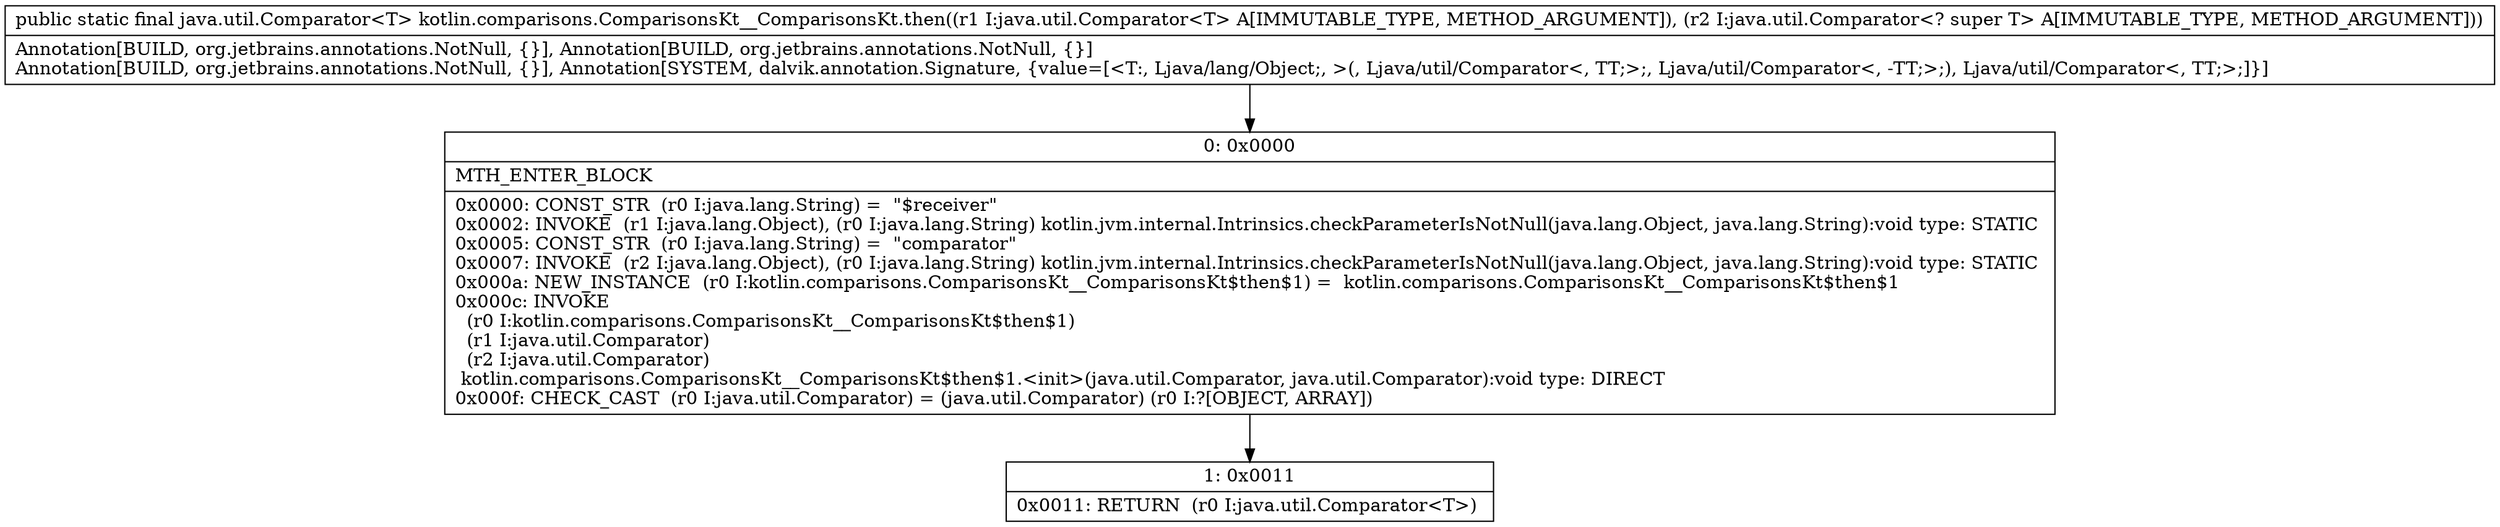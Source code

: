 digraph "CFG forkotlin.comparisons.ComparisonsKt__ComparisonsKt.then(Ljava\/util\/Comparator;Ljava\/util\/Comparator;)Ljava\/util\/Comparator;" {
Node_0 [shape=record,label="{0\:\ 0x0000|MTH_ENTER_BLOCK\l|0x0000: CONST_STR  (r0 I:java.lang.String) =  \"$receiver\" \l0x0002: INVOKE  (r1 I:java.lang.Object), (r0 I:java.lang.String) kotlin.jvm.internal.Intrinsics.checkParameterIsNotNull(java.lang.Object, java.lang.String):void type: STATIC \l0x0005: CONST_STR  (r0 I:java.lang.String) =  \"comparator\" \l0x0007: INVOKE  (r2 I:java.lang.Object), (r0 I:java.lang.String) kotlin.jvm.internal.Intrinsics.checkParameterIsNotNull(java.lang.Object, java.lang.String):void type: STATIC \l0x000a: NEW_INSTANCE  (r0 I:kotlin.comparisons.ComparisonsKt__ComparisonsKt$then$1) =  kotlin.comparisons.ComparisonsKt__ComparisonsKt$then$1 \l0x000c: INVOKE  \l  (r0 I:kotlin.comparisons.ComparisonsKt__ComparisonsKt$then$1)\l  (r1 I:java.util.Comparator)\l  (r2 I:java.util.Comparator)\l kotlin.comparisons.ComparisonsKt__ComparisonsKt$then$1.\<init\>(java.util.Comparator, java.util.Comparator):void type: DIRECT \l0x000f: CHECK_CAST  (r0 I:java.util.Comparator) = (java.util.Comparator) (r0 I:?[OBJECT, ARRAY]) \l}"];
Node_1 [shape=record,label="{1\:\ 0x0011|0x0011: RETURN  (r0 I:java.util.Comparator\<T\>) \l}"];
MethodNode[shape=record,label="{public static final java.util.Comparator\<T\> kotlin.comparisons.ComparisonsKt__ComparisonsKt.then((r1 I:java.util.Comparator\<T\> A[IMMUTABLE_TYPE, METHOD_ARGUMENT]), (r2 I:java.util.Comparator\<? super T\> A[IMMUTABLE_TYPE, METHOD_ARGUMENT]))  | Annotation[BUILD, org.jetbrains.annotations.NotNull, \{\}], Annotation[BUILD, org.jetbrains.annotations.NotNull, \{\}]\lAnnotation[BUILD, org.jetbrains.annotations.NotNull, \{\}], Annotation[SYSTEM, dalvik.annotation.Signature, \{value=[\<T:, Ljava\/lang\/Object;, \>(, Ljava\/util\/Comparator\<, TT;\>;, Ljava\/util\/Comparator\<, \-TT;\>;), Ljava\/util\/Comparator\<, TT;\>;]\}]\l}"];
MethodNode -> Node_0;
Node_0 -> Node_1;
}

